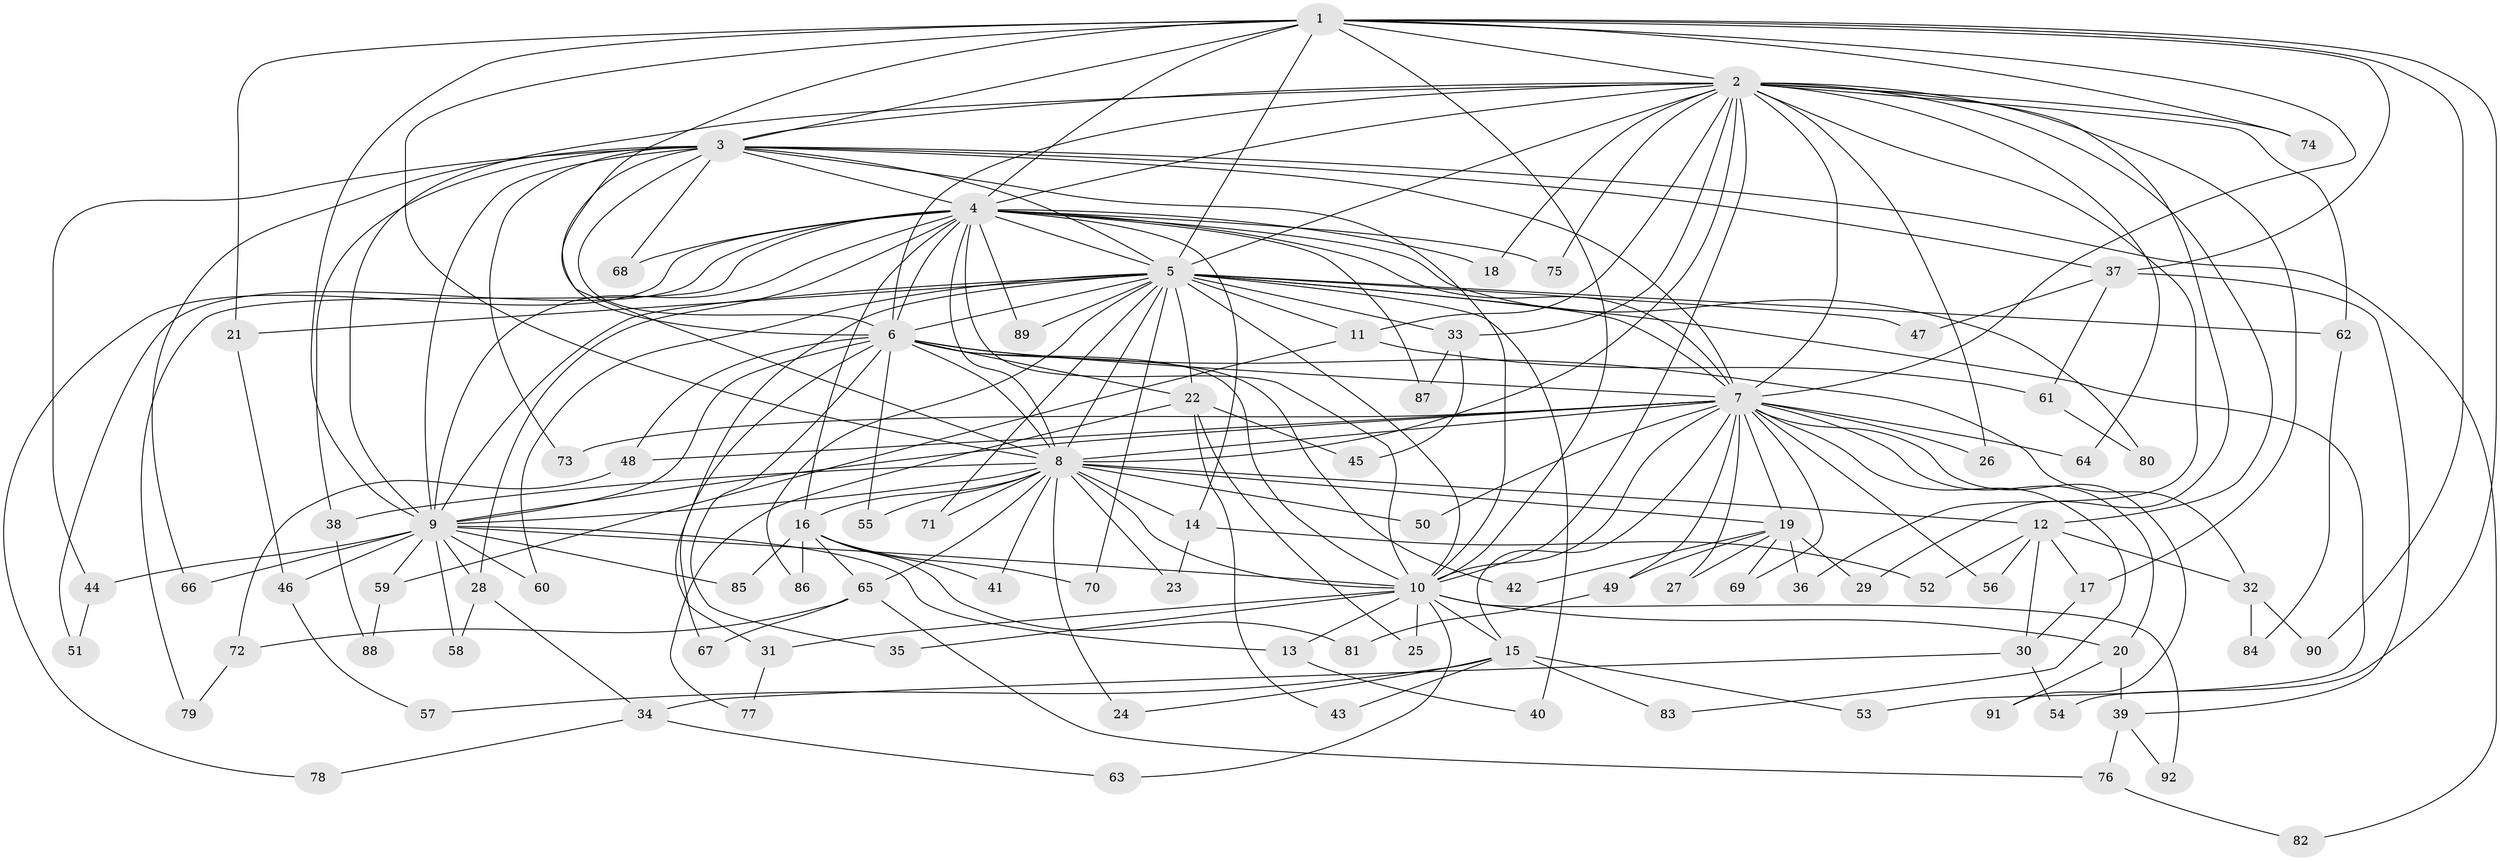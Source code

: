 // Generated by graph-tools (version 1.1) at 2025/14/03/09/25 04:14:18]
// undirected, 92 vertices, 209 edges
graph export_dot {
graph [start="1"]
  node [color=gray90,style=filled];
  1;
  2;
  3;
  4;
  5;
  6;
  7;
  8;
  9;
  10;
  11;
  12;
  13;
  14;
  15;
  16;
  17;
  18;
  19;
  20;
  21;
  22;
  23;
  24;
  25;
  26;
  27;
  28;
  29;
  30;
  31;
  32;
  33;
  34;
  35;
  36;
  37;
  38;
  39;
  40;
  41;
  42;
  43;
  44;
  45;
  46;
  47;
  48;
  49;
  50;
  51;
  52;
  53;
  54;
  55;
  56;
  57;
  58;
  59;
  60;
  61;
  62;
  63;
  64;
  65;
  66;
  67;
  68;
  69;
  70;
  71;
  72;
  73;
  74;
  75;
  76;
  77;
  78;
  79;
  80;
  81;
  82;
  83;
  84;
  85;
  86;
  87;
  88;
  89;
  90;
  91;
  92;
  1 -- 2;
  1 -- 3;
  1 -- 4;
  1 -- 5;
  1 -- 6;
  1 -- 7;
  1 -- 8;
  1 -- 9;
  1 -- 10;
  1 -- 21;
  1 -- 37;
  1 -- 54;
  1 -- 74;
  1 -- 90;
  2 -- 3;
  2 -- 4;
  2 -- 5;
  2 -- 6;
  2 -- 7;
  2 -- 8;
  2 -- 9;
  2 -- 10;
  2 -- 11;
  2 -- 12;
  2 -- 17;
  2 -- 18;
  2 -- 26;
  2 -- 29;
  2 -- 33;
  2 -- 36;
  2 -- 62;
  2 -- 64;
  2 -- 74;
  2 -- 75;
  3 -- 4;
  3 -- 5;
  3 -- 6;
  3 -- 7;
  3 -- 8;
  3 -- 9;
  3 -- 10;
  3 -- 37;
  3 -- 38;
  3 -- 44;
  3 -- 66;
  3 -- 68;
  3 -- 73;
  3 -- 82;
  4 -- 5;
  4 -- 6;
  4 -- 7;
  4 -- 8;
  4 -- 9;
  4 -- 10;
  4 -- 14;
  4 -- 16;
  4 -- 18;
  4 -- 28;
  4 -- 51;
  4 -- 68;
  4 -- 75;
  4 -- 78;
  4 -- 79;
  4 -- 80;
  4 -- 87;
  4 -- 89;
  5 -- 6;
  5 -- 7;
  5 -- 8;
  5 -- 9;
  5 -- 10;
  5 -- 11;
  5 -- 21;
  5 -- 22;
  5 -- 31;
  5 -- 33;
  5 -- 40;
  5 -- 47;
  5 -- 53;
  5 -- 60;
  5 -- 62;
  5 -- 70;
  5 -- 71;
  5 -- 86;
  5 -- 89;
  6 -- 7;
  6 -- 8;
  6 -- 9;
  6 -- 10;
  6 -- 22;
  6 -- 32;
  6 -- 35;
  6 -- 42;
  6 -- 48;
  6 -- 55;
  6 -- 67;
  7 -- 8;
  7 -- 9;
  7 -- 10;
  7 -- 15;
  7 -- 19;
  7 -- 20;
  7 -- 26;
  7 -- 27;
  7 -- 48;
  7 -- 49;
  7 -- 50;
  7 -- 56;
  7 -- 64;
  7 -- 69;
  7 -- 73;
  7 -- 83;
  7 -- 91;
  8 -- 9;
  8 -- 10;
  8 -- 12;
  8 -- 14;
  8 -- 16;
  8 -- 19;
  8 -- 23;
  8 -- 24;
  8 -- 38;
  8 -- 41;
  8 -- 50;
  8 -- 55;
  8 -- 65;
  8 -- 71;
  9 -- 10;
  9 -- 13;
  9 -- 28;
  9 -- 44;
  9 -- 46;
  9 -- 58;
  9 -- 59;
  9 -- 60;
  9 -- 66;
  9 -- 85;
  10 -- 13;
  10 -- 15;
  10 -- 20;
  10 -- 25;
  10 -- 31;
  10 -- 35;
  10 -- 63;
  10 -- 92;
  11 -- 59;
  11 -- 61;
  12 -- 17;
  12 -- 30;
  12 -- 32;
  12 -- 52;
  12 -- 56;
  13 -- 40;
  14 -- 23;
  14 -- 52;
  15 -- 24;
  15 -- 43;
  15 -- 53;
  15 -- 57;
  15 -- 83;
  16 -- 41;
  16 -- 65;
  16 -- 70;
  16 -- 81;
  16 -- 85;
  16 -- 86;
  17 -- 30;
  19 -- 27;
  19 -- 29;
  19 -- 36;
  19 -- 42;
  19 -- 49;
  19 -- 69;
  20 -- 39;
  20 -- 91;
  21 -- 46;
  22 -- 25;
  22 -- 43;
  22 -- 45;
  22 -- 77;
  28 -- 34;
  28 -- 58;
  30 -- 34;
  30 -- 54;
  31 -- 77;
  32 -- 84;
  32 -- 90;
  33 -- 45;
  33 -- 87;
  34 -- 63;
  34 -- 78;
  37 -- 39;
  37 -- 47;
  37 -- 61;
  38 -- 88;
  39 -- 76;
  39 -- 92;
  44 -- 51;
  46 -- 57;
  48 -- 72;
  49 -- 81;
  59 -- 88;
  61 -- 80;
  62 -- 84;
  65 -- 67;
  65 -- 72;
  65 -- 76;
  72 -- 79;
  76 -- 82;
}
